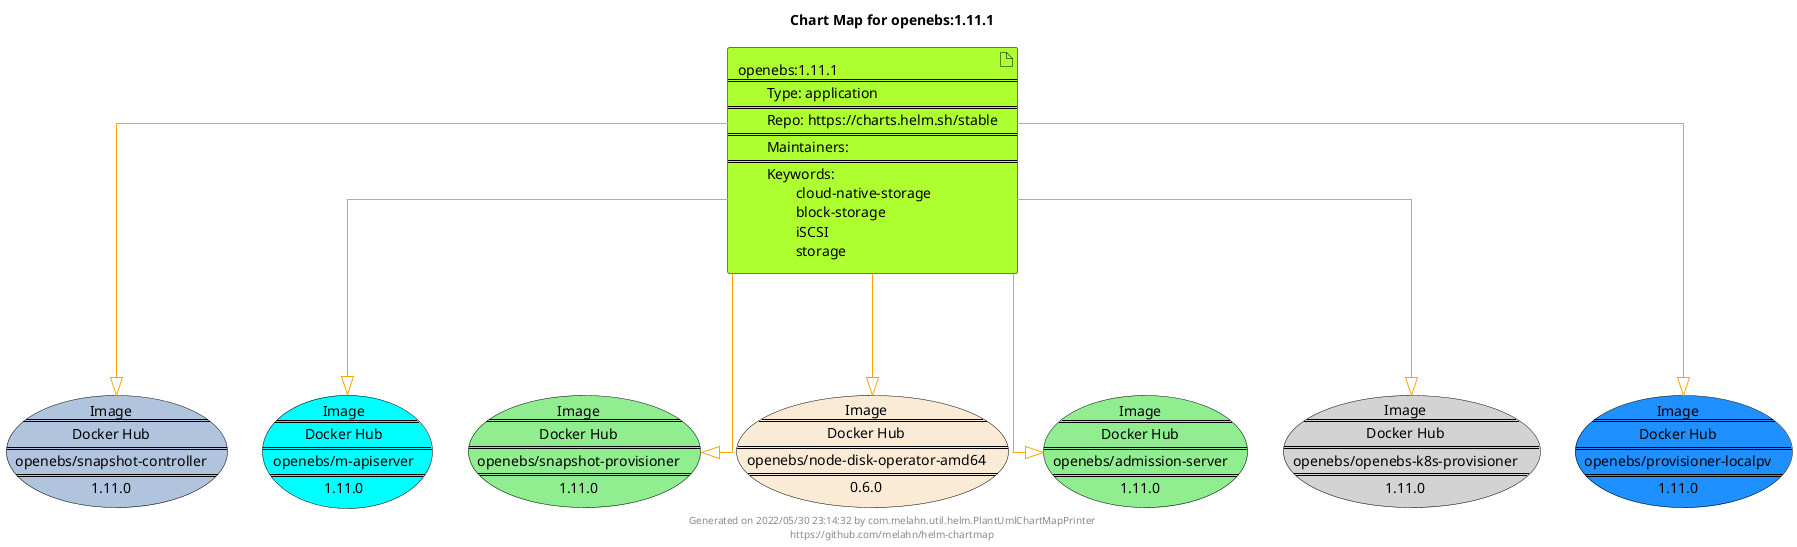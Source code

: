 @startuml
skinparam linetype ortho
skinparam backgroundColor white
skinparam usecaseBorderColor black
skinparam usecaseArrowColor LightSlateGray
skinparam artifactBorderColor black
skinparam artifactArrowColor LightSlateGray

title Chart Map for openebs:1.11.1

'There is one referenced Helm Chart
artifact "openebs:1.11.1\n====\n\tType: application\n====\n\tRepo: https://charts.helm.sh/stable\n====\n\tMaintainers: \n====\n\tKeywords: \n\t\tcloud-native-storage\n\t\tblock-storage\n\t\tiSCSI\n\t\tstorage" as openebs_1_11_1 #GreenYellow

'There are 7 referenced Docker Images
usecase "Image\n====\nDocker Hub\n====\nopenebs/snapshot-controller\n====\n1.11.0" as openebs_snapshot_controller_1_11_0 #LightSteelBlue
usecase "Image\n====\nDocker Hub\n====\nopenebs/m-apiserver\n====\n1.11.0" as openebs_m_apiserver_1_11_0 #Cyan
usecase "Image\n====\nDocker Hub\n====\nopenebs/snapshot-provisioner\n====\n1.11.0" as openebs_snapshot_provisioner_1_11_0 #LightGreen
usecase "Image\n====\nDocker Hub\n====\nopenebs/node-disk-operator-amd64\n====\n0.6.0" as openebs_node_disk_operator_amd64_0_6_0 #AntiqueWhite
usecase "Image\n====\nDocker Hub\n====\nopenebs/admission-server\n====\n1.11.0" as openebs_admission_server_1_11_0 #LightGreen
usecase "Image\n====\nDocker Hub\n====\nopenebs/openebs-k8s-provisioner\n====\n1.11.0" as openebs_openebs_k8s_provisioner_1_11_0 #LightGrey
usecase "Image\n====\nDocker Hub\n====\nopenebs/provisioner-localpv\n====\n1.11.0" as openebs_provisioner_localpv_1_11_0 #DodgerBlue

'Chart Dependencies
openebs_1_11_1--[#orange]-|>openebs_openebs_k8s_provisioner_1_11_0
openebs_1_11_1--[#orange]-|>openebs_snapshot_controller_1_11_0
openebs_1_11_1--[#orange]-|>openebs_snapshot_provisioner_1_11_0
openebs_1_11_1--[#orange]-|>openebs_node_disk_operator_amd64_0_6_0
openebs_1_11_1--[#orange]-|>openebs_provisioner_localpv_1_11_0
openebs_1_11_1--[#orange]-|>openebs_m_apiserver_1_11_0
openebs_1_11_1--[#orange]-|>openebs_admission_server_1_11_0

center footer Generated on 2022/05/30 23:14:32 by com.melahn.util.helm.PlantUmlChartMapPrinter\nhttps://github.com/melahn/helm-chartmap
@enduml
